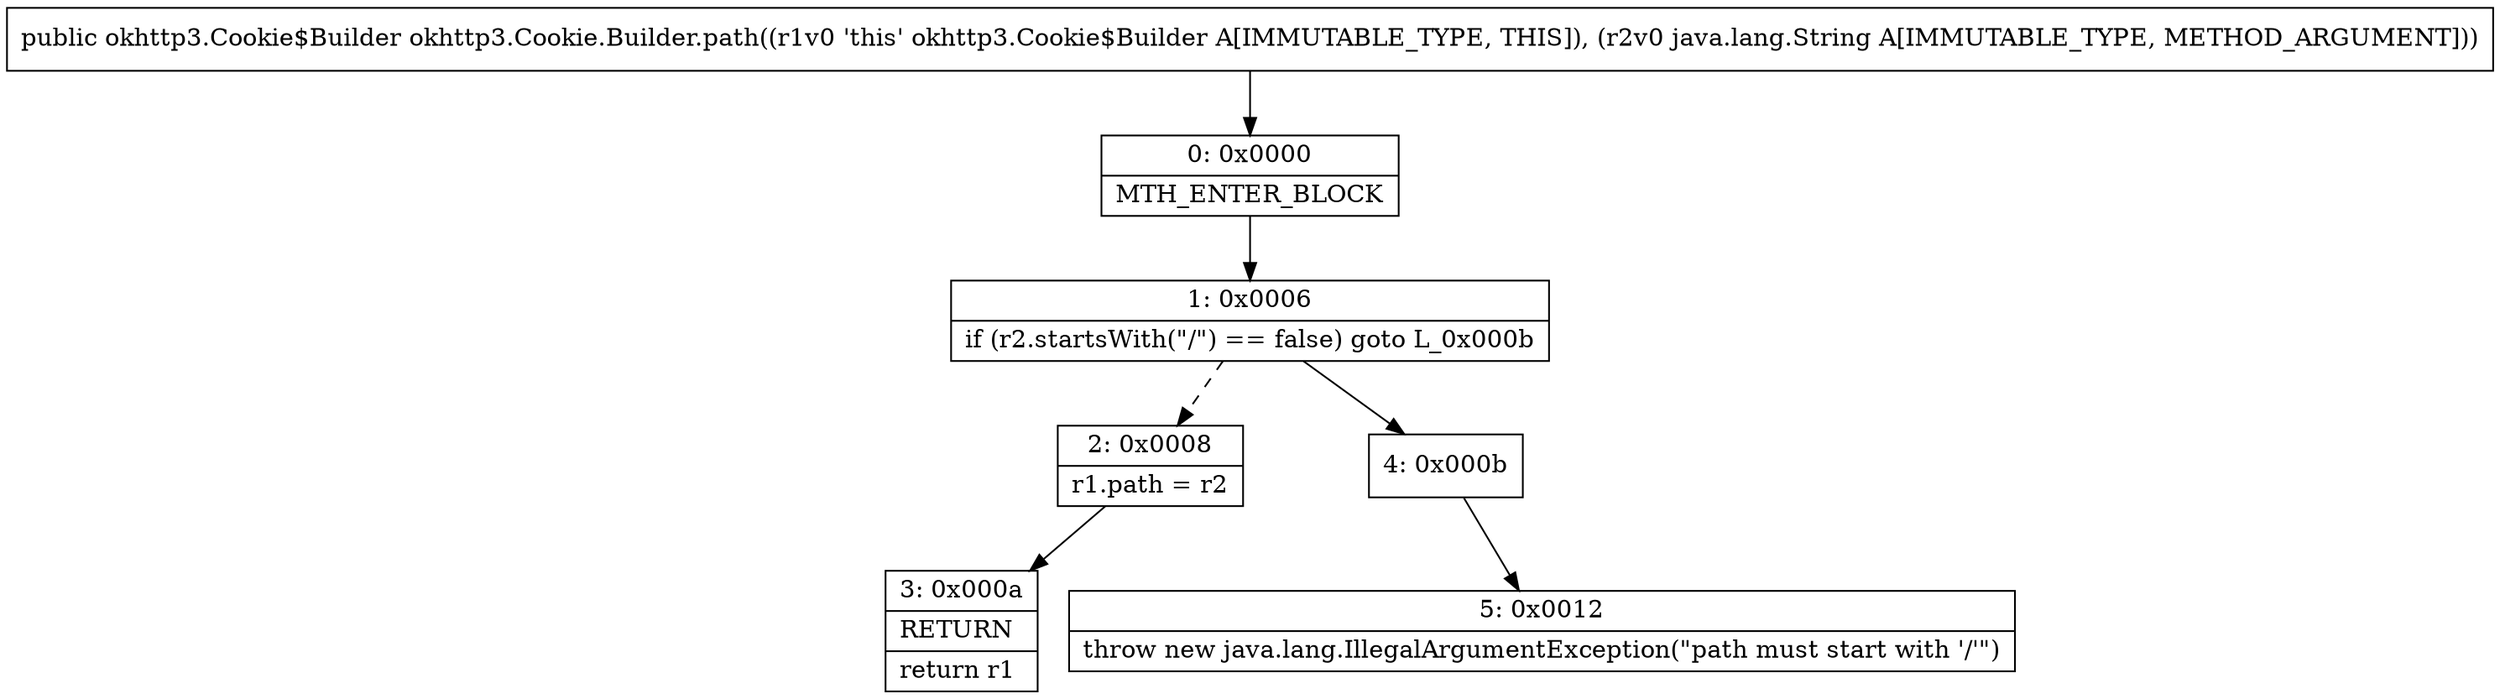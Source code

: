 digraph "CFG forokhttp3.Cookie.Builder.path(Ljava\/lang\/String;)Lokhttp3\/Cookie$Builder;" {
Node_0 [shape=record,label="{0\:\ 0x0000|MTH_ENTER_BLOCK\l}"];
Node_1 [shape=record,label="{1\:\ 0x0006|if (r2.startsWith(\"\/\") == false) goto L_0x000b\l}"];
Node_2 [shape=record,label="{2\:\ 0x0008|r1.path = r2\l}"];
Node_3 [shape=record,label="{3\:\ 0x000a|RETURN\l|return r1\l}"];
Node_4 [shape=record,label="{4\:\ 0x000b}"];
Node_5 [shape=record,label="{5\:\ 0x0012|throw new java.lang.IllegalArgumentException(\"path must start with '\/'\")\l}"];
MethodNode[shape=record,label="{public okhttp3.Cookie$Builder okhttp3.Cookie.Builder.path((r1v0 'this' okhttp3.Cookie$Builder A[IMMUTABLE_TYPE, THIS]), (r2v0 java.lang.String A[IMMUTABLE_TYPE, METHOD_ARGUMENT])) }"];
MethodNode -> Node_0;
Node_0 -> Node_1;
Node_1 -> Node_2[style=dashed];
Node_1 -> Node_4;
Node_2 -> Node_3;
Node_4 -> Node_5;
}

